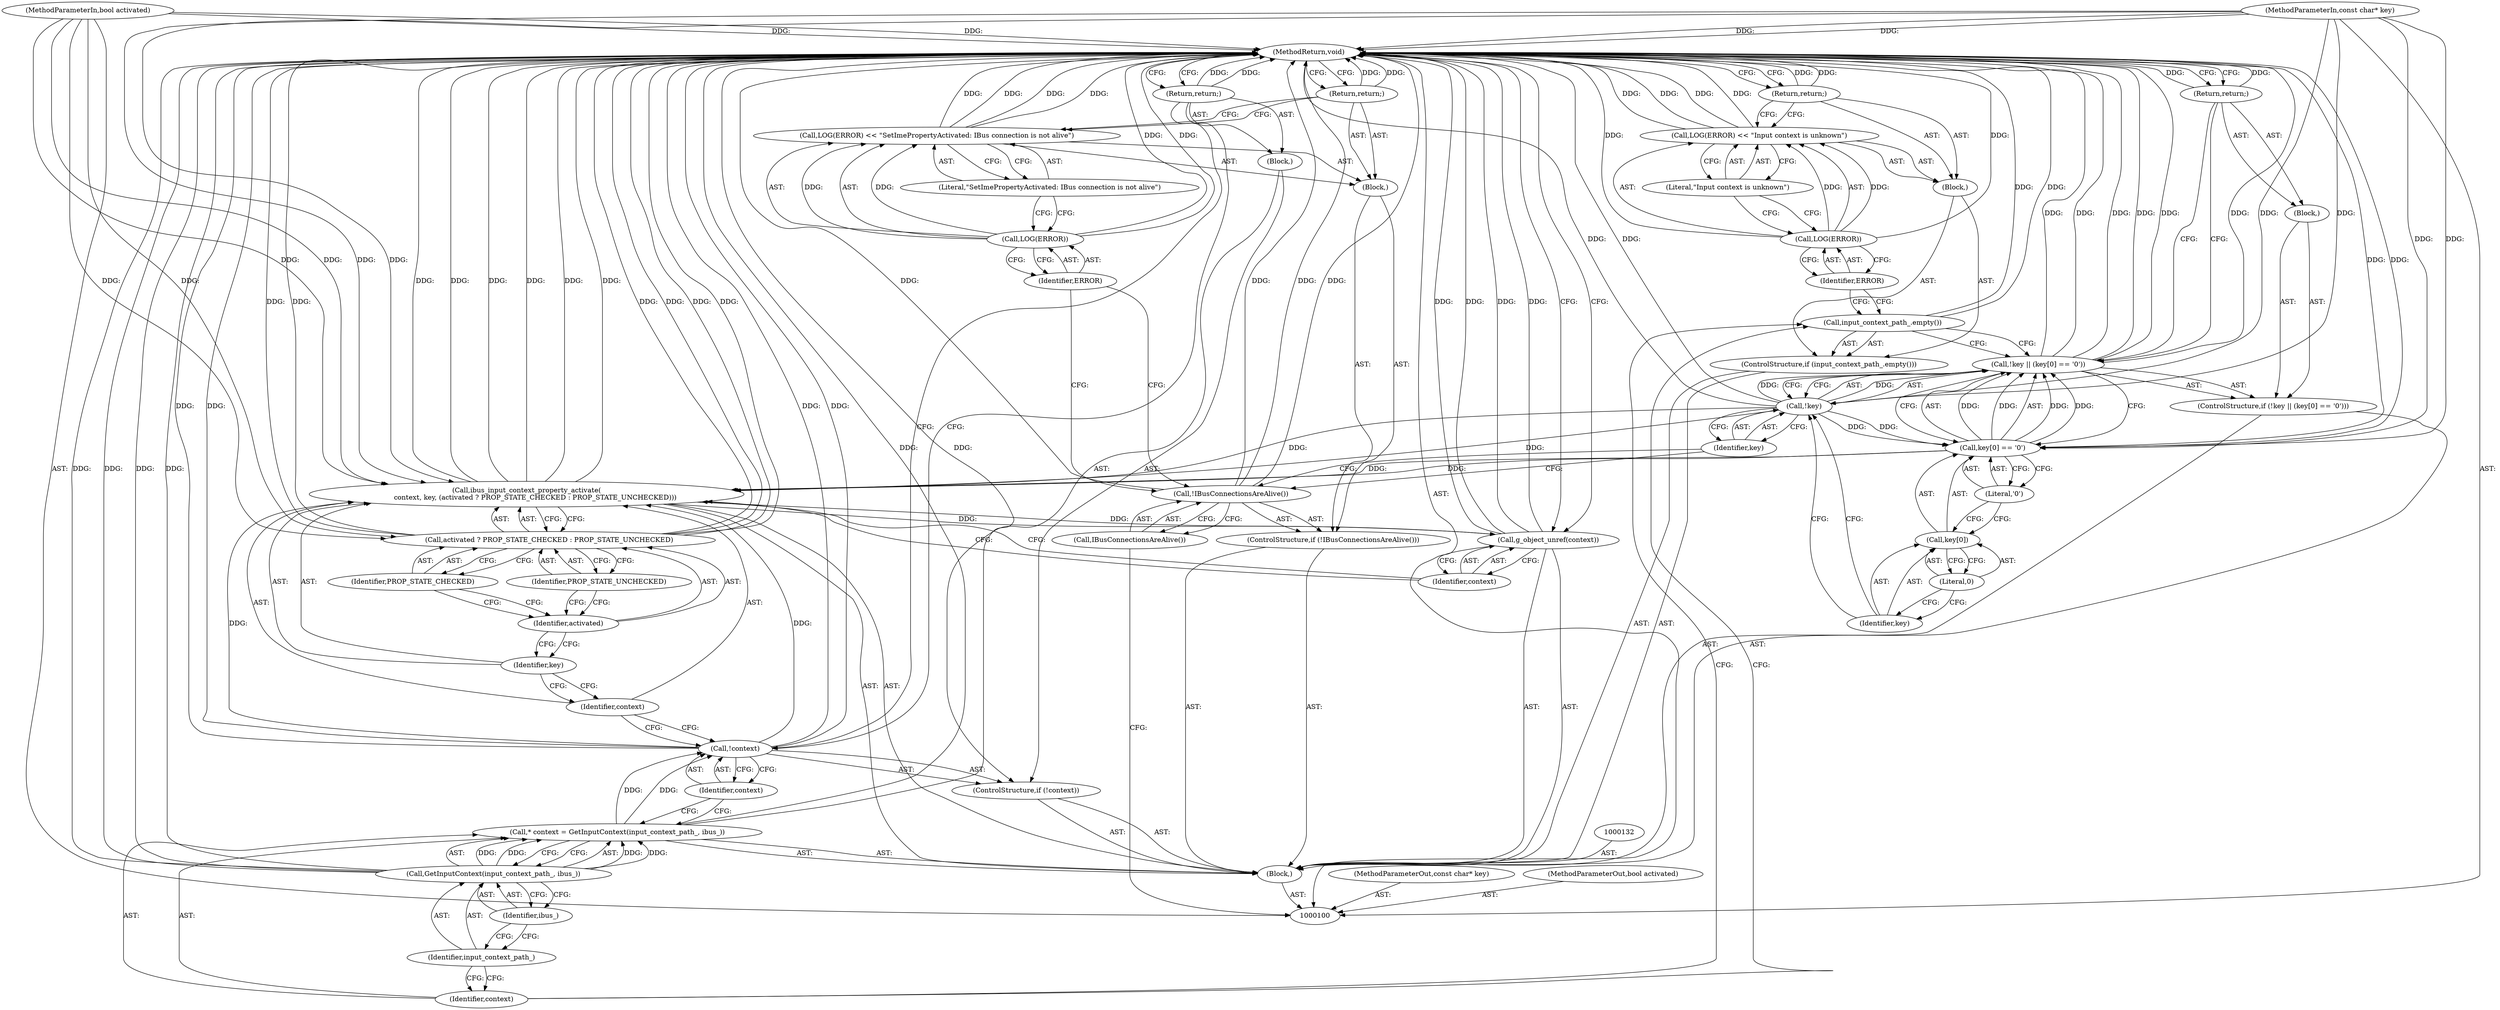 digraph "1_Chrome_dc7b094a338c6c521f918f478e993f0f74bbea0d_72" {
"1000152" [label="(MethodReturn,void)"];
"1000101" [label="(MethodParameterIn,const char* key)"];
"1000222" [label="(MethodParameterOut,const char* key)"];
"1000102" [label="(MethodParameterIn,bool activated)"];
"1000223" [label="(MethodParameterOut,bool activated)"];
"1000103" [label="(Block,)"];
"1000129" [label="(Identifier,ERROR)"];
"1000130" [label="(Literal,\"Input context is unknown\")"];
"1000127" [label="(Call,LOG(ERROR) << \"Input context is unknown\")"];
"1000128" [label="(Call,LOG(ERROR))"];
"1000131" [label="(Return,return;)"];
"1000133" [label="(Call,* context = GetInputContext(input_context_path_, ibus_))"];
"1000134" [label="(Identifier,context)"];
"1000135" [label="(Call,GetInputContext(input_context_path_, ibus_))"];
"1000136" [label="(Identifier,input_context_path_)"];
"1000137" [label="(Identifier,ibus_)"];
"1000141" [label="(Block,)"];
"1000138" [label="(ControlStructure,if (!context))"];
"1000139" [label="(Call,!context)"];
"1000140" [label="(Identifier,context)"];
"1000142" [label="(Return,return;)"];
"1000143" [label="(Call,ibus_input_context_property_activate(\n        context, key, (activated ? PROP_STATE_CHECKED : PROP_STATE_UNCHECKED)))"];
"1000145" [label="(Identifier,key)"];
"1000146" [label="(Call,activated ? PROP_STATE_CHECKED : PROP_STATE_UNCHECKED)"];
"1000147" [label="(Identifier,activated)"];
"1000148" [label="(Identifier,PROP_STATE_CHECKED)"];
"1000149" [label="(Identifier,PROP_STATE_UNCHECKED)"];
"1000144" [label="(Identifier,context)"];
"1000106" [label="(Call,IBusConnectionsAreAlive())"];
"1000107" [label="(Block,)"];
"1000104" [label="(ControlStructure,if (!IBusConnectionsAreAlive()))"];
"1000105" [label="(Call,!IBusConnectionsAreAlive())"];
"1000151" [label="(Identifier,context)"];
"1000150" [label="(Call,g_object_unref(context))"];
"1000110" [label="(Identifier,ERROR)"];
"1000111" [label="(Literal,\"SetImePropertyActivated: IBus connection is not alive\")"];
"1000108" [label="(Call,LOG(ERROR) << \"SetImePropertyActivated: IBus connection is not alive\")"];
"1000109" [label="(Call,LOG(ERROR))"];
"1000112" [label="(Return,return;)"];
"1000117" [label="(Call,key[0] == '\0')"];
"1000118" [label="(Call,key[0])"];
"1000119" [label="(Identifier,key)"];
"1000120" [label="(Literal,0)"];
"1000121" [label="(Literal,'\0')"];
"1000122" [label="(Block,)"];
"1000113" [label="(ControlStructure,if (!key || (key[0] == '\0')))"];
"1000114" [label="(Call,!key || (key[0] == '\0'))"];
"1000115" [label="(Call,!key)"];
"1000116" [label="(Identifier,key)"];
"1000123" [label="(Return,return;)"];
"1000126" [label="(Block,)"];
"1000124" [label="(ControlStructure,if (input_context_path_.empty()))"];
"1000125" [label="(Call,input_context_path_.empty())"];
"1000152" -> "1000100"  [label="AST: "];
"1000152" -> "1000112"  [label="CFG: "];
"1000152" -> "1000123"  [label="CFG: "];
"1000152" -> "1000131"  [label="CFG: "];
"1000152" -> "1000142"  [label="CFG: "];
"1000152" -> "1000150"  [label="CFG: "];
"1000114" -> "1000152"  [label="DDG: "];
"1000114" -> "1000152"  [label="DDG: "];
"1000114" -> "1000152"  [label="DDG: "];
"1000125" -> "1000152"  [label="DDG: "];
"1000108" -> "1000152"  [label="DDG: "];
"1000108" -> "1000152"  [label="DDG: "];
"1000150" -> "1000152"  [label="DDG: "];
"1000150" -> "1000152"  [label="DDG: "];
"1000105" -> "1000152"  [label="DDG: "];
"1000105" -> "1000152"  [label="DDG: "];
"1000139" -> "1000152"  [label="DDG: "];
"1000139" -> "1000152"  [label="DDG: "];
"1000128" -> "1000152"  [label="DDG: "];
"1000127" -> "1000152"  [label="DDG: "];
"1000127" -> "1000152"  [label="DDG: "];
"1000117" -> "1000152"  [label="DDG: "];
"1000143" -> "1000152"  [label="DDG: "];
"1000143" -> "1000152"  [label="DDG: "];
"1000143" -> "1000152"  [label="DDG: "];
"1000146" -> "1000152"  [label="DDG: "];
"1000146" -> "1000152"  [label="DDG: "];
"1000146" -> "1000152"  [label="DDG: "];
"1000102" -> "1000152"  [label="DDG: "];
"1000133" -> "1000152"  [label="DDG: "];
"1000101" -> "1000152"  [label="DDG: "];
"1000109" -> "1000152"  [label="DDG: "];
"1000135" -> "1000152"  [label="DDG: "];
"1000135" -> "1000152"  [label="DDG: "];
"1000115" -> "1000152"  [label="DDG: "];
"1000142" -> "1000152"  [label="DDG: "];
"1000131" -> "1000152"  [label="DDG: "];
"1000112" -> "1000152"  [label="DDG: "];
"1000123" -> "1000152"  [label="DDG: "];
"1000101" -> "1000100"  [label="AST: "];
"1000101" -> "1000152"  [label="DDG: "];
"1000101" -> "1000115"  [label="DDG: "];
"1000101" -> "1000117"  [label="DDG: "];
"1000101" -> "1000143"  [label="DDG: "];
"1000222" -> "1000100"  [label="AST: "];
"1000102" -> "1000100"  [label="AST: "];
"1000102" -> "1000152"  [label="DDG: "];
"1000102" -> "1000143"  [label="DDG: "];
"1000102" -> "1000146"  [label="DDG: "];
"1000223" -> "1000100"  [label="AST: "];
"1000103" -> "1000100"  [label="AST: "];
"1000104" -> "1000103"  [label="AST: "];
"1000113" -> "1000103"  [label="AST: "];
"1000124" -> "1000103"  [label="AST: "];
"1000132" -> "1000103"  [label="AST: "];
"1000133" -> "1000103"  [label="AST: "];
"1000138" -> "1000103"  [label="AST: "];
"1000143" -> "1000103"  [label="AST: "];
"1000150" -> "1000103"  [label="AST: "];
"1000129" -> "1000128"  [label="AST: "];
"1000129" -> "1000125"  [label="CFG: "];
"1000128" -> "1000129"  [label="CFG: "];
"1000130" -> "1000127"  [label="AST: "];
"1000130" -> "1000128"  [label="CFG: "];
"1000127" -> "1000130"  [label="CFG: "];
"1000127" -> "1000126"  [label="AST: "];
"1000127" -> "1000130"  [label="CFG: "];
"1000128" -> "1000127"  [label="AST: "];
"1000130" -> "1000127"  [label="AST: "];
"1000131" -> "1000127"  [label="CFG: "];
"1000127" -> "1000152"  [label="DDG: "];
"1000127" -> "1000152"  [label="DDG: "];
"1000128" -> "1000127"  [label="DDG: "];
"1000128" -> "1000127"  [label="AST: "];
"1000128" -> "1000129"  [label="CFG: "];
"1000129" -> "1000128"  [label="AST: "];
"1000130" -> "1000128"  [label="CFG: "];
"1000128" -> "1000152"  [label="DDG: "];
"1000128" -> "1000127"  [label="DDG: "];
"1000131" -> "1000126"  [label="AST: "];
"1000131" -> "1000127"  [label="CFG: "];
"1000152" -> "1000131"  [label="CFG: "];
"1000131" -> "1000152"  [label="DDG: "];
"1000133" -> "1000103"  [label="AST: "];
"1000133" -> "1000135"  [label="CFG: "];
"1000134" -> "1000133"  [label="AST: "];
"1000135" -> "1000133"  [label="AST: "];
"1000140" -> "1000133"  [label="CFG: "];
"1000133" -> "1000152"  [label="DDG: "];
"1000135" -> "1000133"  [label="DDG: "];
"1000135" -> "1000133"  [label="DDG: "];
"1000133" -> "1000139"  [label="DDG: "];
"1000134" -> "1000133"  [label="AST: "];
"1000134" -> "1000125"  [label="CFG: "];
"1000136" -> "1000134"  [label="CFG: "];
"1000135" -> "1000133"  [label="AST: "];
"1000135" -> "1000137"  [label="CFG: "];
"1000136" -> "1000135"  [label="AST: "];
"1000137" -> "1000135"  [label="AST: "];
"1000133" -> "1000135"  [label="CFG: "];
"1000135" -> "1000152"  [label="DDG: "];
"1000135" -> "1000152"  [label="DDG: "];
"1000135" -> "1000133"  [label="DDG: "];
"1000135" -> "1000133"  [label="DDG: "];
"1000136" -> "1000135"  [label="AST: "];
"1000136" -> "1000134"  [label="CFG: "];
"1000137" -> "1000136"  [label="CFG: "];
"1000137" -> "1000135"  [label="AST: "];
"1000137" -> "1000136"  [label="CFG: "];
"1000135" -> "1000137"  [label="CFG: "];
"1000141" -> "1000138"  [label="AST: "];
"1000142" -> "1000141"  [label="AST: "];
"1000138" -> "1000103"  [label="AST: "];
"1000139" -> "1000138"  [label="AST: "];
"1000141" -> "1000138"  [label="AST: "];
"1000139" -> "1000138"  [label="AST: "];
"1000139" -> "1000140"  [label="CFG: "];
"1000140" -> "1000139"  [label="AST: "];
"1000142" -> "1000139"  [label="CFG: "];
"1000144" -> "1000139"  [label="CFG: "];
"1000139" -> "1000152"  [label="DDG: "];
"1000139" -> "1000152"  [label="DDG: "];
"1000133" -> "1000139"  [label="DDG: "];
"1000139" -> "1000143"  [label="DDG: "];
"1000140" -> "1000139"  [label="AST: "];
"1000140" -> "1000133"  [label="CFG: "];
"1000139" -> "1000140"  [label="CFG: "];
"1000142" -> "1000141"  [label="AST: "];
"1000142" -> "1000139"  [label="CFG: "];
"1000152" -> "1000142"  [label="CFG: "];
"1000142" -> "1000152"  [label="DDG: "];
"1000143" -> "1000103"  [label="AST: "];
"1000143" -> "1000146"  [label="CFG: "];
"1000144" -> "1000143"  [label="AST: "];
"1000145" -> "1000143"  [label="AST: "];
"1000146" -> "1000143"  [label="AST: "];
"1000151" -> "1000143"  [label="CFG: "];
"1000143" -> "1000152"  [label="DDG: "];
"1000143" -> "1000152"  [label="DDG: "];
"1000143" -> "1000152"  [label="DDG: "];
"1000139" -> "1000143"  [label="DDG: "];
"1000117" -> "1000143"  [label="DDG: "];
"1000115" -> "1000143"  [label="DDG: "];
"1000101" -> "1000143"  [label="DDG: "];
"1000102" -> "1000143"  [label="DDG: "];
"1000143" -> "1000150"  [label="DDG: "];
"1000145" -> "1000143"  [label="AST: "];
"1000145" -> "1000144"  [label="CFG: "];
"1000147" -> "1000145"  [label="CFG: "];
"1000146" -> "1000143"  [label="AST: "];
"1000146" -> "1000148"  [label="CFG: "];
"1000146" -> "1000149"  [label="CFG: "];
"1000147" -> "1000146"  [label="AST: "];
"1000148" -> "1000146"  [label="AST: "];
"1000149" -> "1000146"  [label="AST: "];
"1000143" -> "1000146"  [label="CFG: "];
"1000146" -> "1000152"  [label="DDG: "];
"1000146" -> "1000152"  [label="DDG: "];
"1000146" -> "1000152"  [label="DDG: "];
"1000102" -> "1000146"  [label="DDG: "];
"1000147" -> "1000146"  [label="AST: "];
"1000147" -> "1000145"  [label="CFG: "];
"1000148" -> "1000147"  [label="CFG: "];
"1000149" -> "1000147"  [label="CFG: "];
"1000148" -> "1000146"  [label="AST: "];
"1000148" -> "1000147"  [label="CFG: "];
"1000146" -> "1000148"  [label="CFG: "];
"1000149" -> "1000146"  [label="AST: "];
"1000149" -> "1000147"  [label="CFG: "];
"1000146" -> "1000149"  [label="CFG: "];
"1000144" -> "1000143"  [label="AST: "];
"1000144" -> "1000139"  [label="CFG: "];
"1000145" -> "1000144"  [label="CFG: "];
"1000106" -> "1000105"  [label="AST: "];
"1000106" -> "1000100"  [label="CFG: "];
"1000105" -> "1000106"  [label="CFG: "];
"1000107" -> "1000104"  [label="AST: "];
"1000108" -> "1000107"  [label="AST: "];
"1000112" -> "1000107"  [label="AST: "];
"1000104" -> "1000103"  [label="AST: "];
"1000105" -> "1000104"  [label="AST: "];
"1000107" -> "1000104"  [label="AST: "];
"1000105" -> "1000104"  [label="AST: "];
"1000105" -> "1000106"  [label="CFG: "];
"1000106" -> "1000105"  [label="AST: "];
"1000110" -> "1000105"  [label="CFG: "];
"1000116" -> "1000105"  [label="CFG: "];
"1000105" -> "1000152"  [label="DDG: "];
"1000105" -> "1000152"  [label="DDG: "];
"1000151" -> "1000150"  [label="AST: "];
"1000151" -> "1000143"  [label="CFG: "];
"1000150" -> "1000151"  [label="CFG: "];
"1000150" -> "1000103"  [label="AST: "];
"1000150" -> "1000151"  [label="CFG: "];
"1000151" -> "1000150"  [label="AST: "];
"1000152" -> "1000150"  [label="CFG: "];
"1000150" -> "1000152"  [label="DDG: "];
"1000150" -> "1000152"  [label="DDG: "];
"1000143" -> "1000150"  [label="DDG: "];
"1000110" -> "1000109"  [label="AST: "];
"1000110" -> "1000105"  [label="CFG: "];
"1000109" -> "1000110"  [label="CFG: "];
"1000111" -> "1000108"  [label="AST: "];
"1000111" -> "1000109"  [label="CFG: "];
"1000108" -> "1000111"  [label="CFG: "];
"1000108" -> "1000107"  [label="AST: "];
"1000108" -> "1000111"  [label="CFG: "];
"1000109" -> "1000108"  [label="AST: "];
"1000111" -> "1000108"  [label="AST: "];
"1000112" -> "1000108"  [label="CFG: "];
"1000108" -> "1000152"  [label="DDG: "];
"1000108" -> "1000152"  [label="DDG: "];
"1000109" -> "1000108"  [label="DDG: "];
"1000109" -> "1000108"  [label="AST: "];
"1000109" -> "1000110"  [label="CFG: "];
"1000110" -> "1000109"  [label="AST: "];
"1000111" -> "1000109"  [label="CFG: "];
"1000109" -> "1000152"  [label="DDG: "];
"1000109" -> "1000108"  [label="DDG: "];
"1000112" -> "1000107"  [label="AST: "];
"1000112" -> "1000108"  [label="CFG: "];
"1000152" -> "1000112"  [label="CFG: "];
"1000112" -> "1000152"  [label="DDG: "];
"1000117" -> "1000114"  [label="AST: "];
"1000117" -> "1000121"  [label="CFG: "];
"1000118" -> "1000117"  [label="AST: "];
"1000121" -> "1000117"  [label="AST: "];
"1000114" -> "1000117"  [label="CFG: "];
"1000117" -> "1000152"  [label="DDG: "];
"1000117" -> "1000114"  [label="DDG: "];
"1000117" -> "1000114"  [label="DDG: "];
"1000115" -> "1000117"  [label="DDG: "];
"1000101" -> "1000117"  [label="DDG: "];
"1000117" -> "1000143"  [label="DDG: "];
"1000118" -> "1000117"  [label="AST: "];
"1000118" -> "1000120"  [label="CFG: "];
"1000119" -> "1000118"  [label="AST: "];
"1000120" -> "1000118"  [label="AST: "];
"1000121" -> "1000118"  [label="CFG: "];
"1000119" -> "1000118"  [label="AST: "];
"1000119" -> "1000115"  [label="CFG: "];
"1000120" -> "1000119"  [label="CFG: "];
"1000120" -> "1000118"  [label="AST: "];
"1000120" -> "1000119"  [label="CFG: "];
"1000118" -> "1000120"  [label="CFG: "];
"1000121" -> "1000117"  [label="AST: "];
"1000121" -> "1000118"  [label="CFG: "];
"1000117" -> "1000121"  [label="CFG: "];
"1000122" -> "1000113"  [label="AST: "];
"1000123" -> "1000122"  [label="AST: "];
"1000113" -> "1000103"  [label="AST: "];
"1000114" -> "1000113"  [label="AST: "];
"1000122" -> "1000113"  [label="AST: "];
"1000114" -> "1000113"  [label="AST: "];
"1000114" -> "1000115"  [label="CFG: "];
"1000114" -> "1000117"  [label="CFG: "];
"1000115" -> "1000114"  [label="AST: "];
"1000117" -> "1000114"  [label="AST: "];
"1000123" -> "1000114"  [label="CFG: "];
"1000125" -> "1000114"  [label="CFG: "];
"1000114" -> "1000152"  [label="DDG: "];
"1000114" -> "1000152"  [label="DDG: "];
"1000114" -> "1000152"  [label="DDG: "];
"1000115" -> "1000114"  [label="DDG: "];
"1000117" -> "1000114"  [label="DDG: "];
"1000117" -> "1000114"  [label="DDG: "];
"1000115" -> "1000114"  [label="AST: "];
"1000115" -> "1000116"  [label="CFG: "];
"1000116" -> "1000115"  [label="AST: "];
"1000119" -> "1000115"  [label="CFG: "];
"1000114" -> "1000115"  [label="CFG: "];
"1000115" -> "1000152"  [label="DDG: "];
"1000115" -> "1000114"  [label="DDG: "];
"1000101" -> "1000115"  [label="DDG: "];
"1000115" -> "1000117"  [label="DDG: "];
"1000115" -> "1000143"  [label="DDG: "];
"1000116" -> "1000115"  [label="AST: "];
"1000116" -> "1000105"  [label="CFG: "];
"1000115" -> "1000116"  [label="CFG: "];
"1000123" -> "1000122"  [label="AST: "];
"1000123" -> "1000114"  [label="CFG: "];
"1000152" -> "1000123"  [label="CFG: "];
"1000123" -> "1000152"  [label="DDG: "];
"1000126" -> "1000124"  [label="AST: "];
"1000127" -> "1000126"  [label="AST: "];
"1000131" -> "1000126"  [label="AST: "];
"1000124" -> "1000103"  [label="AST: "];
"1000125" -> "1000124"  [label="AST: "];
"1000126" -> "1000124"  [label="AST: "];
"1000125" -> "1000124"  [label="AST: "];
"1000125" -> "1000114"  [label="CFG: "];
"1000129" -> "1000125"  [label="CFG: "];
"1000134" -> "1000125"  [label="CFG: "];
"1000125" -> "1000152"  [label="DDG: "];
}

